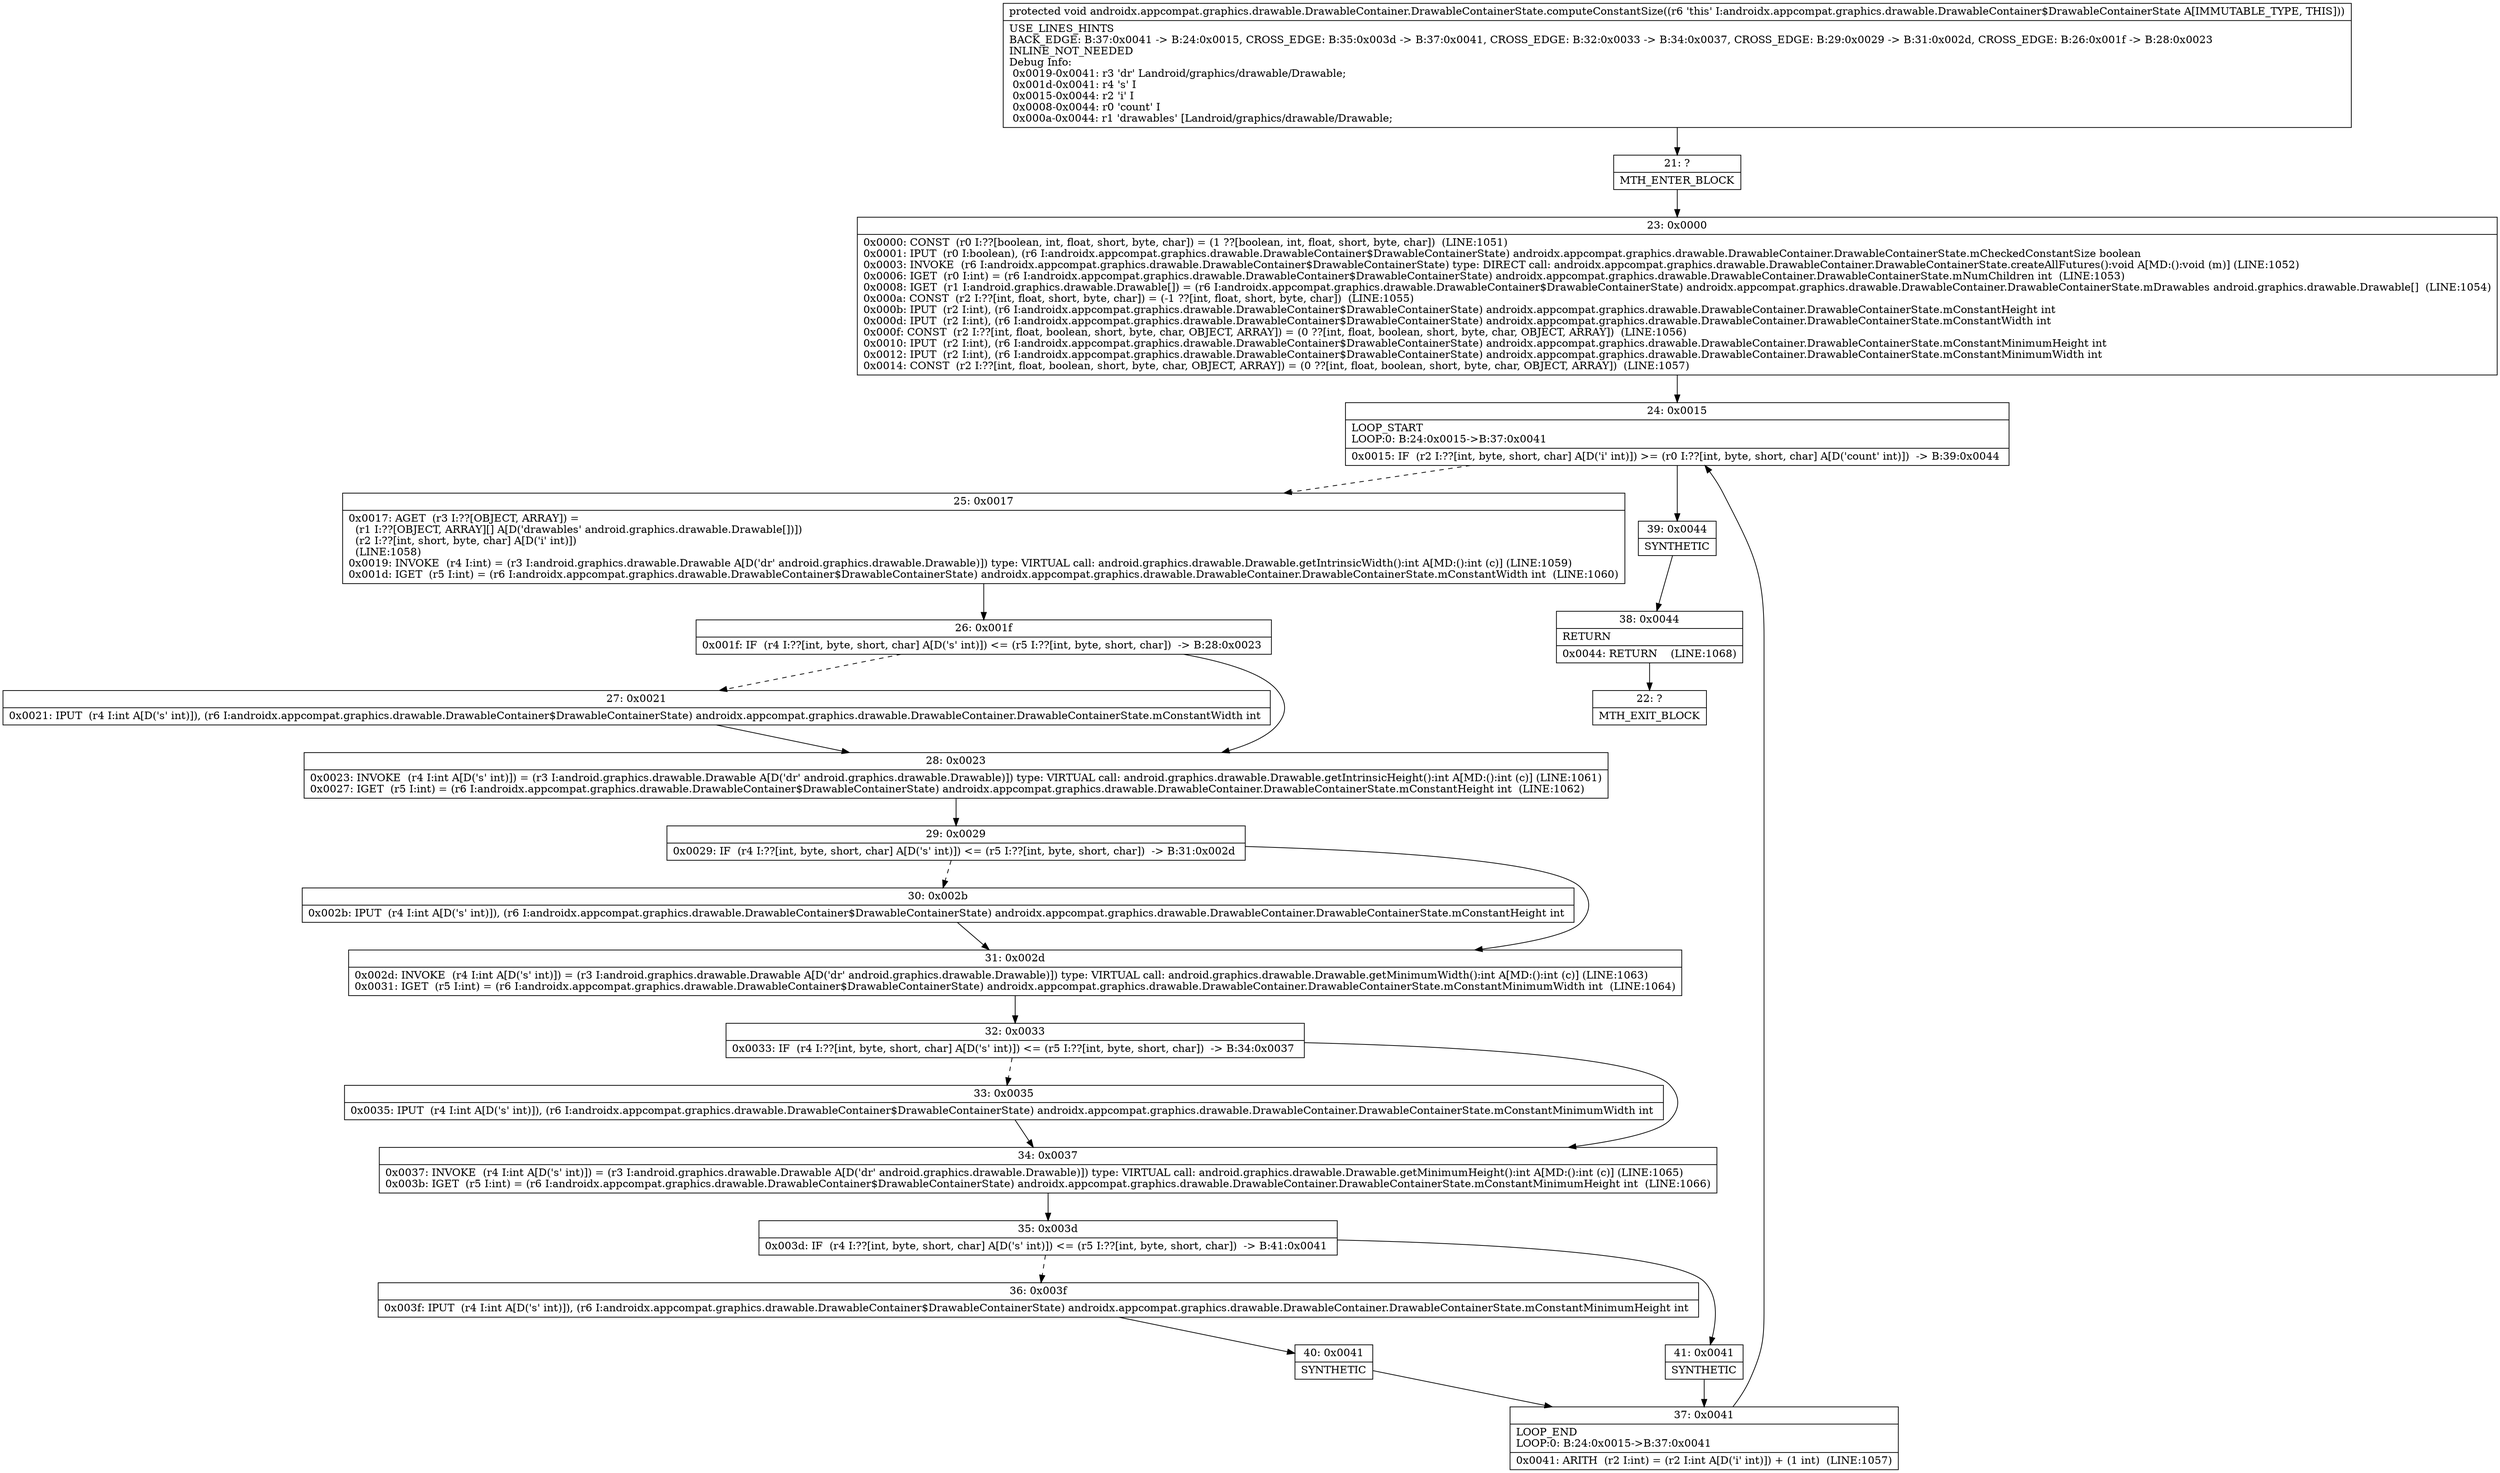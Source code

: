 digraph "CFG forandroidx.appcompat.graphics.drawable.DrawableContainer.DrawableContainerState.computeConstantSize()V" {
Node_21 [shape=record,label="{21\:\ ?|MTH_ENTER_BLOCK\l}"];
Node_23 [shape=record,label="{23\:\ 0x0000|0x0000: CONST  (r0 I:??[boolean, int, float, short, byte, char]) = (1 ??[boolean, int, float, short, byte, char])  (LINE:1051)\l0x0001: IPUT  (r0 I:boolean), (r6 I:androidx.appcompat.graphics.drawable.DrawableContainer$DrawableContainerState) androidx.appcompat.graphics.drawable.DrawableContainer.DrawableContainerState.mCheckedConstantSize boolean \l0x0003: INVOKE  (r6 I:androidx.appcompat.graphics.drawable.DrawableContainer$DrawableContainerState) type: DIRECT call: androidx.appcompat.graphics.drawable.DrawableContainer.DrawableContainerState.createAllFutures():void A[MD:():void (m)] (LINE:1052)\l0x0006: IGET  (r0 I:int) = (r6 I:androidx.appcompat.graphics.drawable.DrawableContainer$DrawableContainerState) androidx.appcompat.graphics.drawable.DrawableContainer.DrawableContainerState.mNumChildren int  (LINE:1053)\l0x0008: IGET  (r1 I:android.graphics.drawable.Drawable[]) = (r6 I:androidx.appcompat.graphics.drawable.DrawableContainer$DrawableContainerState) androidx.appcompat.graphics.drawable.DrawableContainer.DrawableContainerState.mDrawables android.graphics.drawable.Drawable[]  (LINE:1054)\l0x000a: CONST  (r2 I:??[int, float, short, byte, char]) = (\-1 ??[int, float, short, byte, char])  (LINE:1055)\l0x000b: IPUT  (r2 I:int), (r6 I:androidx.appcompat.graphics.drawable.DrawableContainer$DrawableContainerState) androidx.appcompat.graphics.drawable.DrawableContainer.DrawableContainerState.mConstantHeight int \l0x000d: IPUT  (r2 I:int), (r6 I:androidx.appcompat.graphics.drawable.DrawableContainer$DrawableContainerState) androidx.appcompat.graphics.drawable.DrawableContainer.DrawableContainerState.mConstantWidth int \l0x000f: CONST  (r2 I:??[int, float, boolean, short, byte, char, OBJECT, ARRAY]) = (0 ??[int, float, boolean, short, byte, char, OBJECT, ARRAY])  (LINE:1056)\l0x0010: IPUT  (r2 I:int), (r6 I:androidx.appcompat.graphics.drawable.DrawableContainer$DrawableContainerState) androidx.appcompat.graphics.drawable.DrawableContainer.DrawableContainerState.mConstantMinimumHeight int \l0x0012: IPUT  (r2 I:int), (r6 I:androidx.appcompat.graphics.drawable.DrawableContainer$DrawableContainerState) androidx.appcompat.graphics.drawable.DrawableContainer.DrawableContainerState.mConstantMinimumWidth int \l0x0014: CONST  (r2 I:??[int, float, boolean, short, byte, char, OBJECT, ARRAY]) = (0 ??[int, float, boolean, short, byte, char, OBJECT, ARRAY])  (LINE:1057)\l}"];
Node_24 [shape=record,label="{24\:\ 0x0015|LOOP_START\lLOOP:0: B:24:0x0015\-\>B:37:0x0041\l|0x0015: IF  (r2 I:??[int, byte, short, char] A[D('i' int)]) \>= (r0 I:??[int, byte, short, char] A[D('count' int)])  \-\> B:39:0x0044 \l}"];
Node_25 [shape=record,label="{25\:\ 0x0017|0x0017: AGET  (r3 I:??[OBJECT, ARRAY]) = \l  (r1 I:??[OBJECT, ARRAY][] A[D('drawables' android.graphics.drawable.Drawable[])])\l  (r2 I:??[int, short, byte, char] A[D('i' int)])\l  (LINE:1058)\l0x0019: INVOKE  (r4 I:int) = (r3 I:android.graphics.drawable.Drawable A[D('dr' android.graphics.drawable.Drawable)]) type: VIRTUAL call: android.graphics.drawable.Drawable.getIntrinsicWidth():int A[MD:():int (c)] (LINE:1059)\l0x001d: IGET  (r5 I:int) = (r6 I:androidx.appcompat.graphics.drawable.DrawableContainer$DrawableContainerState) androidx.appcompat.graphics.drawable.DrawableContainer.DrawableContainerState.mConstantWidth int  (LINE:1060)\l}"];
Node_26 [shape=record,label="{26\:\ 0x001f|0x001f: IF  (r4 I:??[int, byte, short, char] A[D('s' int)]) \<= (r5 I:??[int, byte, short, char])  \-\> B:28:0x0023 \l}"];
Node_27 [shape=record,label="{27\:\ 0x0021|0x0021: IPUT  (r4 I:int A[D('s' int)]), (r6 I:androidx.appcompat.graphics.drawable.DrawableContainer$DrawableContainerState) androidx.appcompat.graphics.drawable.DrawableContainer.DrawableContainerState.mConstantWidth int \l}"];
Node_28 [shape=record,label="{28\:\ 0x0023|0x0023: INVOKE  (r4 I:int A[D('s' int)]) = (r3 I:android.graphics.drawable.Drawable A[D('dr' android.graphics.drawable.Drawable)]) type: VIRTUAL call: android.graphics.drawable.Drawable.getIntrinsicHeight():int A[MD:():int (c)] (LINE:1061)\l0x0027: IGET  (r5 I:int) = (r6 I:androidx.appcompat.graphics.drawable.DrawableContainer$DrawableContainerState) androidx.appcompat.graphics.drawable.DrawableContainer.DrawableContainerState.mConstantHeight int  (LINE:1062)\l}"];
Node_29 [shape=record,label="{29\:\ 0x0029|0x0029: IF  (r4 I:??[int, byte, short, char] A[D('s' int)]) \<= (r5 I:??[int, byte, short, char])  \-\> B:31:0x002d \l}"];
Node_30 [shape=record,label="{30\:\ 0x002b|0x002b: IPUT  (r4 I:int A[D('s' int)]), (r6 I:androidx.appcompat.graphics.drawable.DrawableContainer$DrawableContainerState) androidx.appcompat.graphics.drawable.DrawableContainer.DrawableContainerState.mConstantHeight int \l}"];
Node_31 [shape=record,label="{31\:\ 0x002d|0x002d: INVOKE  (r4 I:int A[D('s' int)]) = (r3 I:android.graphics.drawable.Drawable A[D('dr' android.graphics.drawable.Drawable)]) type: VIRTUAL call: android.graphics.drawable.Drawable.getMinimumWidth():int A[MD:():int (c)] (LINE:1063)\l0x0031: IGET  (r5 I:int) = (r6 I:androidx.appcompat.graphics.drawable.DrawableContainer$DrawableContainerState) androidx.appcompat.graphics.drawable.DrawableContainer.DrawableContainerState.mConstantMinimumWidth int  (LINE:1064)\l}"];
Node_32 [shape=record,label="{32\:\ 0x0033|0x0033: IF  (r4 I:??[int, byte, short, char] A[D('s' int)]) \<= (r5 I:??[int, byte, short, char])  \-\> B:34:0x0037 \l}"];
Node_33 [shape=record,label="{33\:\ 0x0035|0x0035: IPUT  (r4 I:int A[D('s' int)]), (r6 I:androidx.appcompat.graphics.drawable.DrawableContainer$DrawableContainerState) androidx.appcompat.graphics.drawable.DrawableContainer.DrawableContainerState.mConstantMinimumWidth int \l}"];
Node_34 [shape=record,label="{34\:\ 0x0037|0x0037: INVOKE  (r4 I:int A[D('s' int)]) = (r3 I:android.graphics.drawable.Drawable A[D('dr' android.graphics.drawable.Drawable)]) type: VIRTUAL call: android.graphics.drawable.Drawable.getMinimumHeight():int A[MD:():int (c)] (LINE:1065)\l0x003b: IGET  (r5 I:int) = (r6 I:androidx.appcompat.graphics.drawable.DrawableContainer$DrawableContainerState) androidx.appcompat.graphics.drawable.DrawableContainer.DrawableContainerState.mConstantMinimumHeight int  (LINE:1066)\l}"];
Node_35 [shape=record,label="{35\:\ 0x003d|0x003d: IF  (r4 I:??[int, byte, short, char] A[D('s' int)]) \<= (r5 I:??[int, byte, short, char])  \-\> B:41:0x0041 \l}"];
Node_36 [shape=record,label="{36\:\ 0x003f|0x003f: IPUT  (r4 I:int A[D('s' int)]), (r6 I:androidx.appcompat.graphics.drawable.DrawableContainer$DrawableContainerState) androidx.appcompat.graphics.drawable.DrawableContainer.DrawableContainerState.mConstantMinimumHeight int \l}"];
Node_40 [shape=record,label="{40\:\ 0x0041|SYNTHETIC\l}"];
Node_37 [shape=record,label="{37\:\ 0x0041|LOOP_END\lLOOP:0: B:24:0x0015\-\>B:37:0x0041\l|0x0041: ARITH  (r2 I:int) = (r2 I:int A[D('i' int)]) + (1 int)  (LINE:1057)\l}"];
Node_41 [shape=record,label="{41\:\ 0x0041|SYNTHETIC\l}"];
Node_39 [shape=record,label="{39\:\ 0x0044|SYNTHETIC\l}"];
Node_38 [shape=record,label="{38\:\ 0x0044|RETURN\l|0x0044: RETURN    (LINE:1068)\l}"];
Node_22 [shape=record,label="{22\:\ ?|MTH_EXIT_BLOCK\l}"];
MethodNode[shape=record,label="{protected void androidx.appcompat.graphics.drawable.DrawableContainer.DrawableContainerState.computeConstantSize((r6 'this' I:androidx.appcompat.graphics.drawable.DrawableContainer$DrawableContainerState A[IMMUTABLE_TYPE, THIS]))  | USE_LINES_HINTS\lBACK_EDGE: B:37:0x0041 \-\> B:24:0x0015, CROSS_EDGE: B:35:0x003d \-\> B:37:0x0041, CROSS_EDGE: B:32:0x0033 \-\> B:34:0x0037, CROSS_EDGE: B:29:0x0029 \-\> B:31:0x002d, CROSS_EDGE: B:26:0x001f \-\> B:28:0x0023\lINLINE_NOT_NEEDED\lDebug Info:\l  0x0019\-0x0041: r3 'dr' Landroid\/graphics\/drawable\/Drawable;\l  0x001d\-0x0041: r4 's' I\l  0x0015\-0x0044: r2 'i' I\l  0x0008\-0x0044: r0 'count' I\l  0x000a\-0x0044: r1 'drawables' [Landroid\/graphics\/drawable\/Drawable;\l}"];
MethodNode -> Node_21;Node_21 -> Node_23;
Node_23 -> Node_24;
Node_24 -> Node_25[style=dashed];
Node_24 -> Node_39;
Node_25 -> Node_26;
Node_26 -> Node_27[style=dashed];
Node_26 -> Node_28;
Node_27 -> Node_28;
Node_28 -> Node_29;
Node_29 -> Node_30[style=dashed];
Node_29 -> Node_31;
Node_30 -> Node_31;
Node_31 -> Node_32;
Node_32 -> Node_33[style=dashed];
Node_32 -> Node_34;
Node_33 -> Node_34;
Node_34 -> Node_35;
Node_35 -> Node_36[style=dashed];
Node_35 -> Node_41;
Node_36 -> Node_40;
Node_40 -> Node_37;
Node_37 -> Node_24;
Node_41 -> Node_37;
Node_39 -> Node_38;
Node_38 -> Node_22;
}

